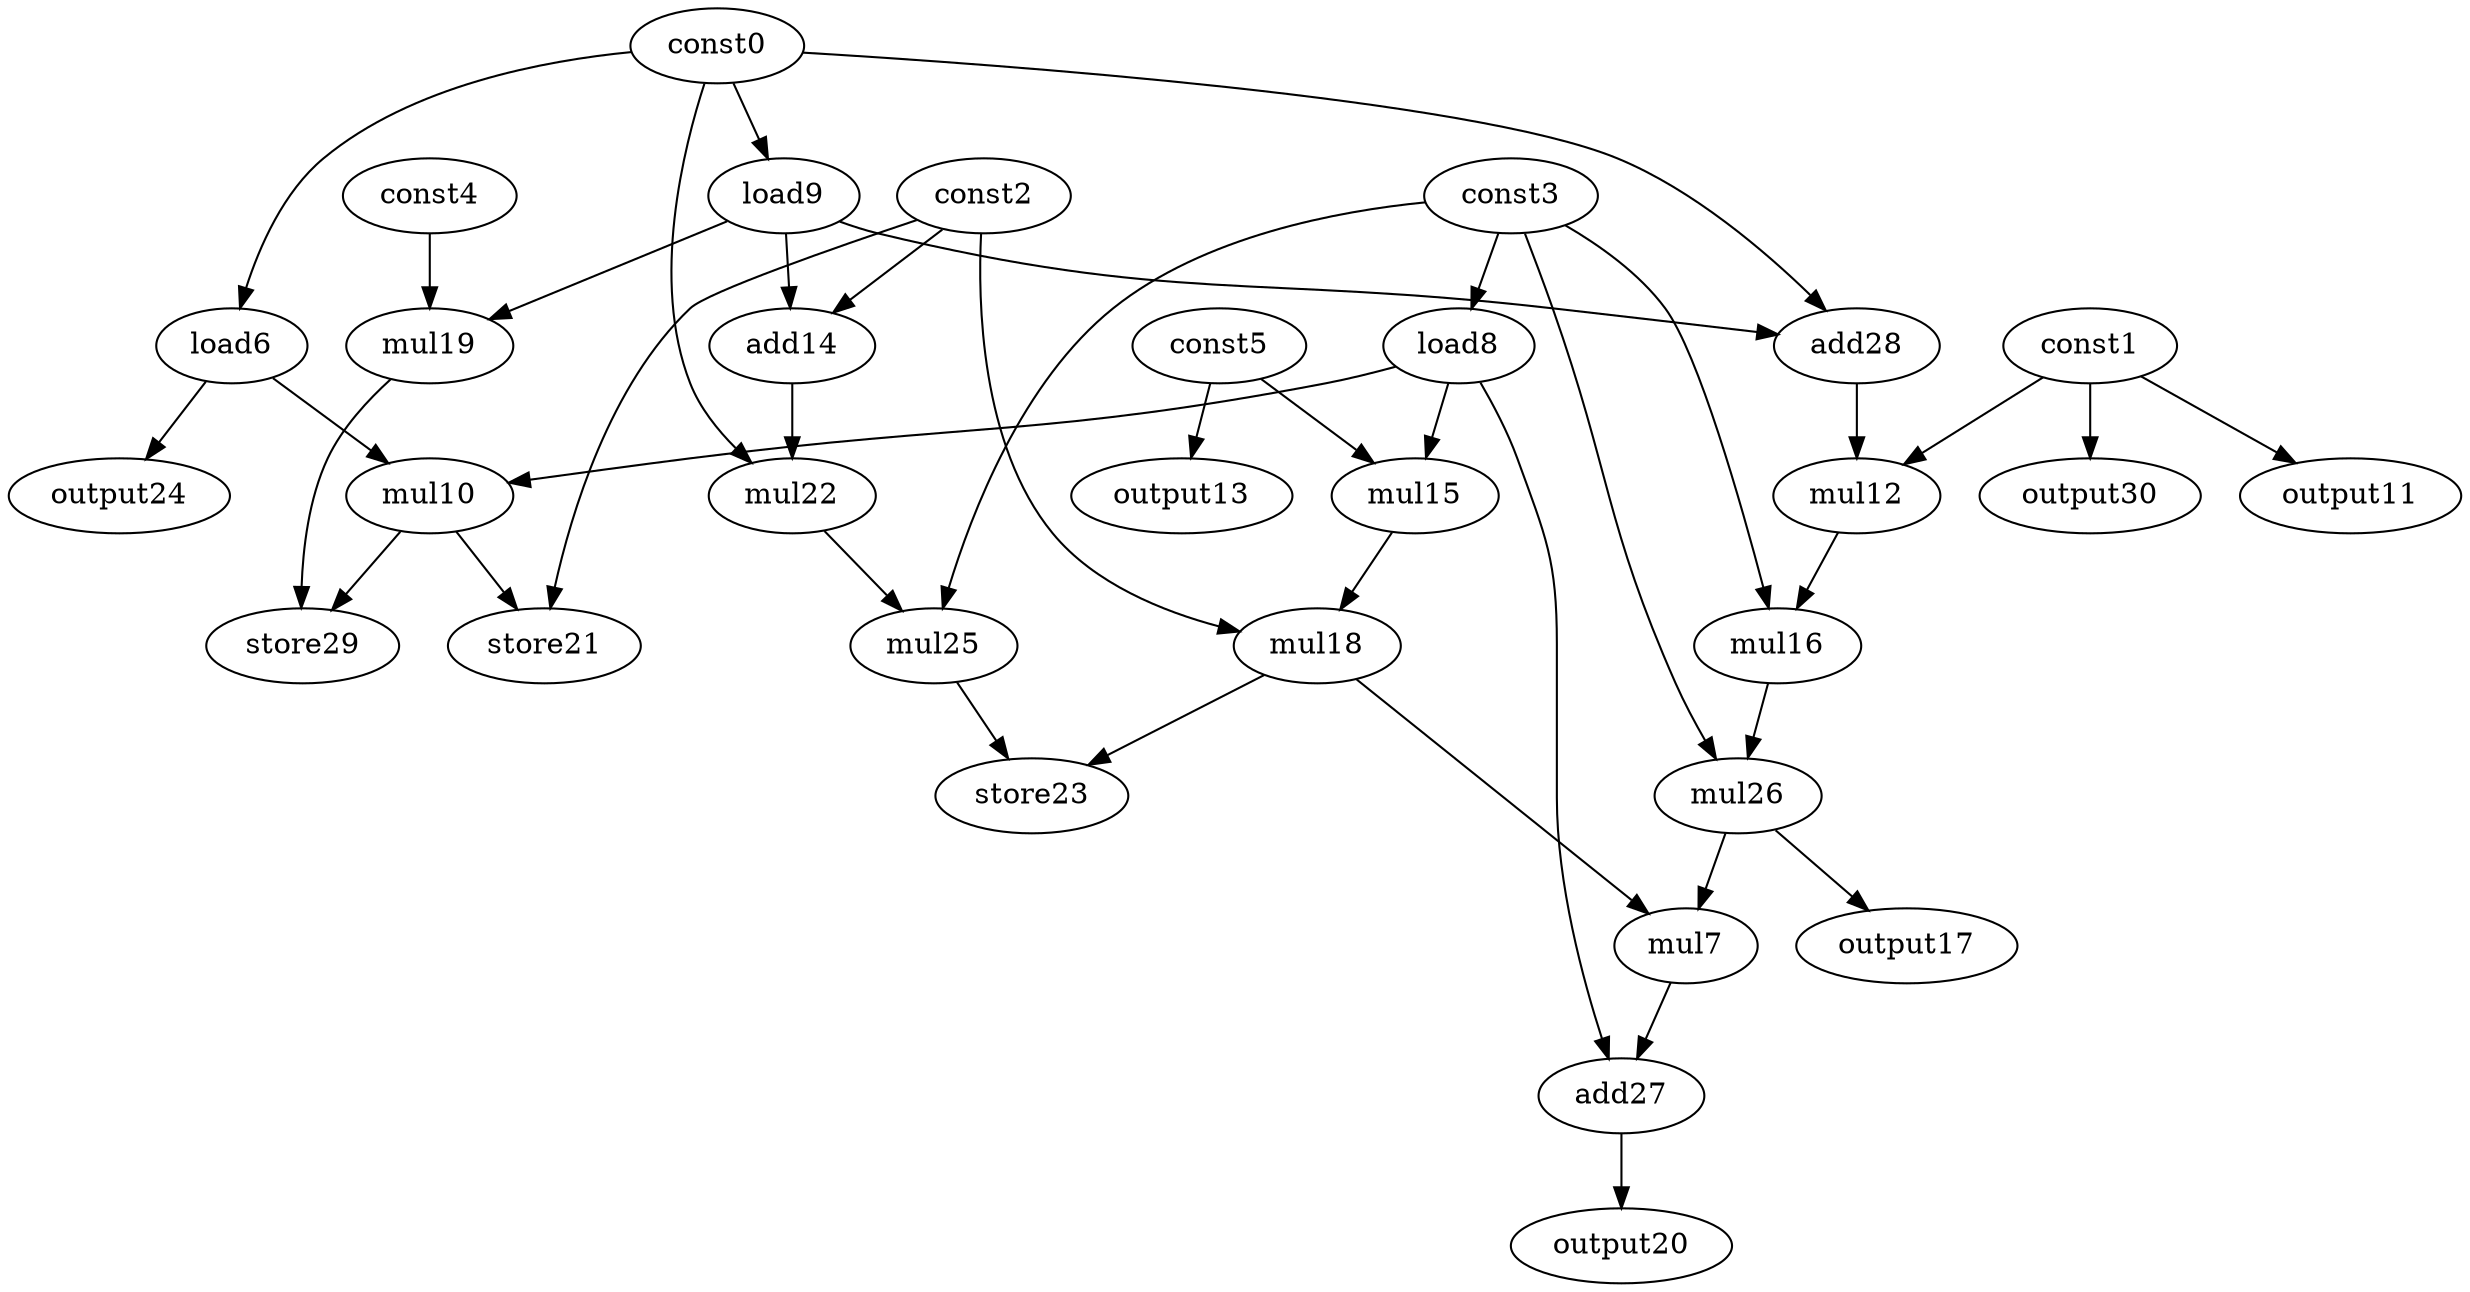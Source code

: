 digraph G { 
const0[opcode=const]; 
const1[opcode=const]; 
const2[opcode=const]; 
const3[opcode=const]; 
const4[opcode=const]; 
const5[opcode=const]; 
load6[opcode=load]; 
mul7[opcode=mul]; 
load8[opcode=load]; 
load9[opcode=load]; 
mul10[opcode=mul]; 
output11[opcode=output]; 
mul12[opcode=mul]; 
output13[opcode=output]; 
add14[opcode=add]; 
mul15[opcode=mul]; 
mul16[opcode=mul]; 
output17[opcode=output]; 
mul18[opcode=mul]; 
mul19[opcode=mul]; 
output20[opcode=output]; 
store21[opcode=store]; 
mul22[opcode=mul]; 
store23[opcode=store]; 
output24[opcode=output]; 
mul25[opcode=mul]; 
mul26[opcode=mul]; 
add27[opcode=add]; 
add28[opcode=add]; 
store29[opcode=store]; 
output30[opcode=output]; 
const0->load6[operand=0];
const3->load8[operand=0];
const0->load9[operand=0];
const1->output11[operand=0];
const5->output13[operand=0];
const1->output30[operand=0];
load8->mul10[operand=0];
load6->mul10[operand=1];
load9->add14[operand=0];
const2->add14[operand=1];
load8->mul15[operand=0];
const5->mul15[operand=1];
load9->mul19[operand=0];
const4->mul19[operand=1];
load6->output24[operand=0];
const0->add28[operand=0];
load9->add28[operand=1];
const1->mul12[operand=0];
add28->mul12[operand=1];
const2->mul18[operand=0];
mul15->mul18[operand=1];
mul10->store21[operand=0];
const2->store21[operand=1];
const0->mul22[operand=0];
add14->mul22[operand=1];
mul10->store29[operand=0];
mul19->store29[operand=1];
const3->mul16[operand=0];
mul12->mul16[operand=1];
const3->mul25[operand=0];
mul22->mul25[operand=1];
mul25->store23[operand=0];
mul18->store23[operand=1];
mul16->mul26[operand=0];
const3->mul26[operand=1];
mul18->mul7[operand=0];
mul26->mul7[operand=1];
mul26->output17[operand=0];
load8->add27[operand=0];
mul7->add27[operand=1];
add27->output20[operand=0];
}
